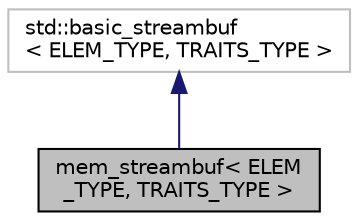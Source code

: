 digraph "mem_streambuf&lt; ELEM_TYPE, TRAITS_TYPE &gt;"
{
 // LATEX_PDF_SIZE
  edge [fontname="Helvetica",fontsize="10",labelfontname="Helvetica",labelfontsize="10"];
  node [fontname="Helvetica",fontsize="10",shape=record];
  Node1 [label="mem_streambuf\< ELEM\l_TYPE, TRAITS_TYPE \>",height=0.2,width=0.4,color="black", fillcolor="grey75", style="filled", fontcolor="black",tooltip=" "];
  Node2 -> Node1 [dir="back",color="midnightblue",fontsize="10",style="solid",fontname="Helvetica"];
  Node2 [label="std::basic_streambuf\l\< ELEM_TYPE, TRAITS_TYPE \>",height=0.2,width=0.4,color="grey75", fillcolor="white", style="filled",tooltip=" "];
}
